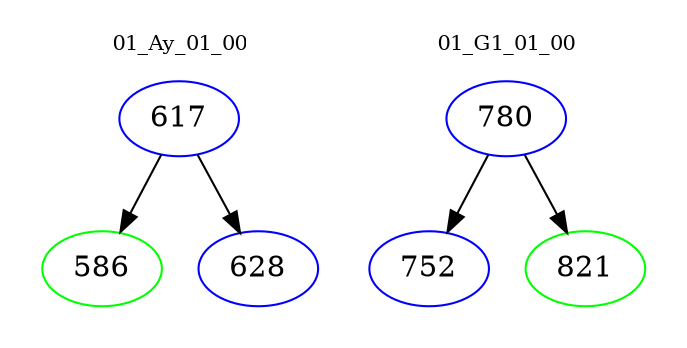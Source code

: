 digraph{
subgraph cluster_0 {
color = white
label = "01_Ay_01_00";
fontsize=10;
T0_617 [label="617", color="blue"]
T0_617 -> T0_586 [color="black"]
T0_586 [label="586", color="green"]
T0_617 -> T0_628 [color="black"]
T0_628 [label="628", color="blue"]
}
subgraph cluster_1 {
color = white
label = "01_G1_01_00";
fontsize=10;
T1_780 [label="780", color="blue"]
T1_780 -> T1_752 [color="black"]
T1_752 [label="752", color="blue"]
T1_780 -> T1_821 [color="black"]
T1_821 [label="821", color="green"]
}
}
